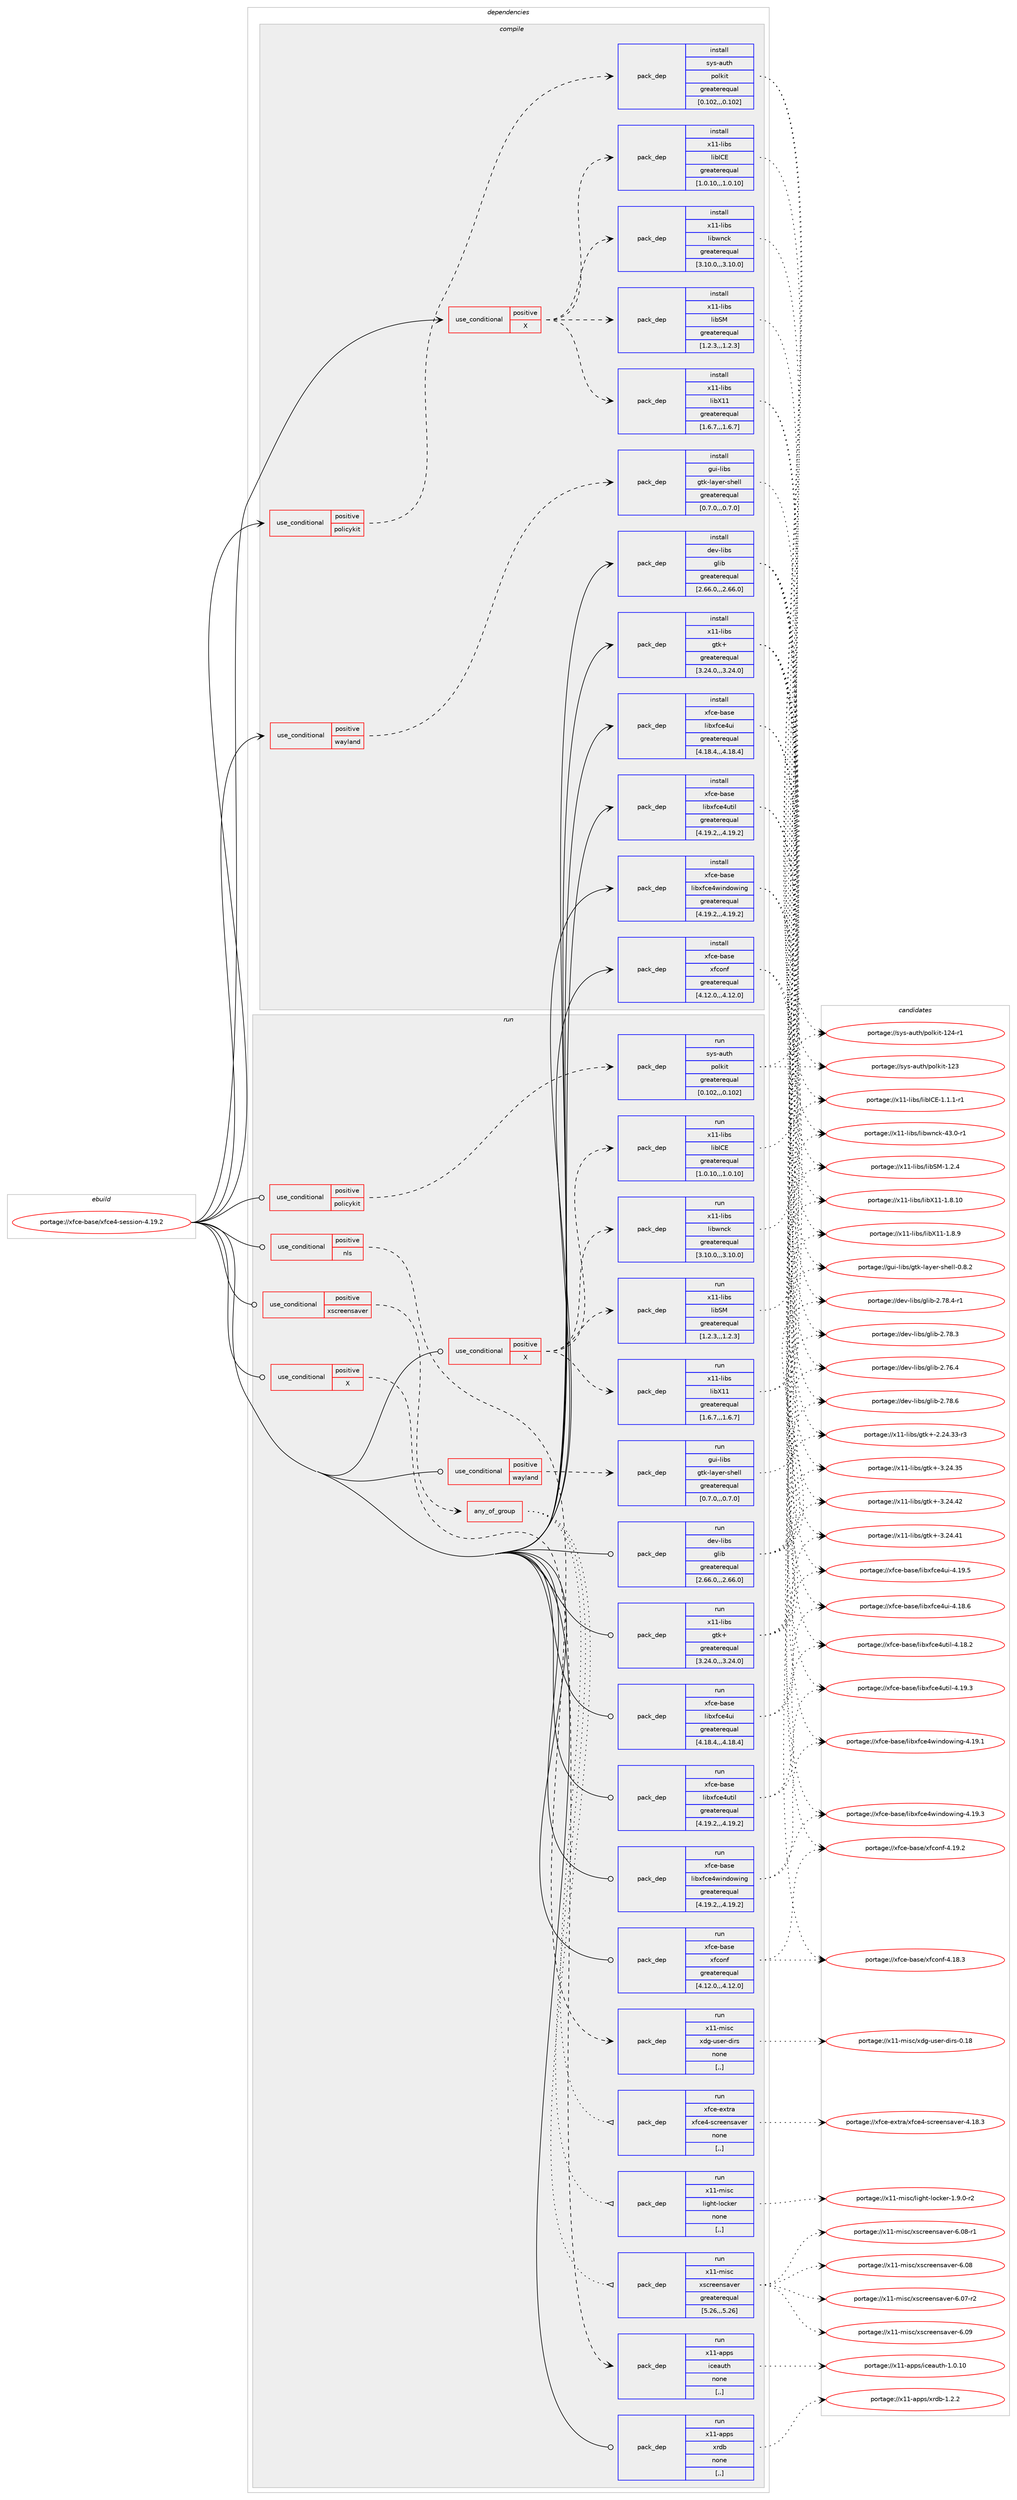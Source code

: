 digraph prolog {

# *************
# Graph options
# *************

newrank=true;
concentrate=true;
compound=true;
graph [rankdir=LR,fontname=Helvetica,fontsize=10,ranksep=1.5];#, ranksep=2.5, nodesep=0.2];
edge  [arrowhead=vee];
node  [fontname=Helvetica,fontsize=10];

# **********
# The ebuild
# **********

subgraph cluster_leftcol {
color=gray;
label=<<i>ebuild</i>>;
id [label="portage://xfce-base/xfce4-session-4.19.2", color=red, width=4, href="../xfce-base/xfce4-session-4.19.2.svg"];
}

# ****************
# The dependencies
# ****************

subgraph cluster_midcol {
color=gray;
label=<<i>dependencies</i>>;
subgraph cluster_compile {
fillcolor="#eeeeee";
style=filled;
label=<<i>compile</i>>;
subgraph cond124615 {
dependency473645 [label=<<TABLE BORDER="0" CELLBORDER="1" CELLSPACING="0" CELLPADDING="4"><TR><TD ROWSPAN="3" CELLPADDING="10">use_conditional</TD></TR><TR><TD>positive</TD></TR><TR><TD>X</TD></TR></TABLE>>, shape=none, color=red];
subgraph pack345580 {
dependency473646 [label=<<TABLE BORDER="0" CELLBORDER="1" CELLSPACING="0" CELLPADDING="4" WIDTH="220"><TR><TD ROWSPAN="6" CELLPADDING="30">pack_dep</TD></TR><TR><TD WIDTH="110">install</TD></TR><TR><TD>x11-libs</TD></TR><TR><TD>libICE</TD></TR><TR><TD>greaterequal</TD></TR><TR><TD>[1.0.10,,,1.0.10]</TD></TR></TABLE>>, shape=none, color=blue];
}
dependency473645:e -> dependency473646:w [weight=20,style="dashed",arrowhead="vee"];
subgraph pack345581 {
dependency473647 [label=<<TABLE BORDER="0" CELLBORDER="1" CELLSPACING="0" CELLPADDING="4" WIDTH="220"><TR><TD ROWSPAN="6" CELLPADDING="30">pack_dep</TD></TR><TR><TD WIDTH="110">install</TD></TR><TR><TD>x11-libs</TD></TR><TR><TD>libSM</TD></TR><TR><TD>greaterequal</TD></TR><TR><TD>[1.2.3,,,1.2.3]</TD></TR></TABLE>>, shape=none, color=blue];
}
dependency473645:e -> dependency473647:w [weight=20,style="dashed",arrowhead="vee"];
subgraph pack345582 {
dependency473648 [label=<<TABLE BORDER="0" CELLBORDER="1" CELLSPACING="0" CELLPADDING="4" WIDTH="220"><TR><TD ROWSPAN="6" CELLPADDING="30">pack_dep</TD></TR><TR><TD WIDTH="110">install</TD></TR><TR><TD>x11-libs</TD></TR><TR><TD>libX11</TD></TR><TR><TD>greaterequal</TD></TR><TR><TD>[1.6.7,,,1.6.7]</TD></TR></TABLE>>, shape=none, color=blue];
}
dependency473645:e -> dependency473648:w [weight=20,style="dashed",arrowhead="vee"];
subgraph pack345583 {
dependency473649 [label=<<TABLE BORDER="0" CELLBORDER="1" CELLSPACING="0" CELLPADDING="4" WIDTH="220"><TR><TD ROWSPAN="6" CELLPADDING="30">pack_dep</TD></TR><TR><TD WIDTH="110">install</TD></TR><TR><TD>x11-libs</TD></TR><TR><TD>libwnck</TD></TR><TR><TD>greaterequal</TD></TR><TR><TD>[3.10.0,,,3.10.0]</TD></TR></TABLE>>, shape=none, color=blue];
}
dependency473645:e -> dependency473649:w [weight=20,style="dashed",arrowhead="vee"];
}
id:e -> dependency473645:w [weight=20,style="solid",arrowhead="vee"];
subgraph cond124616 {
dependency473650 [label=<<TABLE BORDER="0" CELLBORDER="1" CELLSPACING="0" CELLPADDING="4"><TR><TD ROWSPAN="3" CELLPADDING="10">use_conditional</TD></TR><TR><TD>positive</TD></TR><TR><TD>policykit</TD></TR></TABLE>>, shape=none, color=red];
subgraph pack345584 {
dependency473651 [label=<<TABLE BORDER="0" CELLBORDER="1" CELLSPACING="0" CELLPADDING="4" WIDTH="220"><TR><TD ROWSPAN="6" CELLPADDING="30">pack_dep</TD></TR><TR><TD WIDTH="110">install</TD></TR><TR><TD>sys-auth</TD></TR><TR><TD>polkit</TD></TR><TR><TD>greaterequal</TD></TR><TR><TD>[0.102,,,0.102]</TD></TR></TABLE>>, shape=none, color=blue];
}
dependency473650:e -> dependency473651:w [weight=20,style="dashed",arrowhead="vee"];
}
id:e -> dependency473650:w [weight=20,style="solid",arrowhead="vee"];
subgraph cond124617 {
dependency473652 [label=<<TABLE BORDER="0" CELLBORDER="1" CELLSPACING="0" CELLPADDING="4"><TR><TD ROWSPAN="3" CELLPADDING="10">use_conditional</TD></TR><TR><TD>positive</TD></TR><TR><TD>wayland</TD></TR></TABLE>>, shape=none, color=red];
subgraph pack345585 {
dependency473653 [label=<<TABLE BORDER="0" CELLBORDER="1" CELLSPACING="0" CELLPADDING="4" WIDTH="220"><TR><TD ROWSPAN="6" CELLPADDING="30">pack_dep</TD></TR><TR><TD WIDTH="110">install</TD></TR><TR><TD>gui-libs</TD></TR><TR><TD>gtk-layer-shell</TD></TR><TR><TD>greaterequal</TD></TR><TR><TD>[0.7.0,,,0.7.0]</TD></TR></TABLE>>, shape=none, color=blue];
}
dependency473652:e -> dependency473653:w [weight=20,style="dashed",arrowhead="vee"];
}
id:e -> dependency473652:w [weight=20,style="solid",arrowhead="vee"];
subgraph pack345586 {
dependency473654 [label=<<TABLE BORDER="0" CELLBORDER="1" CELLSPACING="0" CELLPADDING="4" WIDTH="220"><TR><TD ROWSPAN="6" CELLPADDING="30">pack_dep</TD></TR><TR><TD WIDTH="110">install</TD></TR><TR><TD>dev-libs</TD></TR><TR><TD>glib</TD></TR><TR><TD>greaterequal</TD></TR><TR><TD>[2.66.0,,,2.66.0]</TD></TR></TABLE>>, shape=none, color=blue];
}
id:e -> dependency473654:w [weight=20,style="solid",arrowhead="vee"];
subgraph pack345587 {
dependency473655 [label=<<TABLE BORDER="0" CELLBORDER="1" CELLSPACING="0" CELLPADDING="4" WIDTH="220"><TR><TD ROWSPAN="6" CELLPADDING="30">pack_dep</TD></TR><TR><TD WIDTH="110">install</TD></TR><TR><TD>x11-libs</TD></TR><TR><TD>gtk+</TD></TR><TR><TD>greaterequal</TD></TR><TR><TD>[3.24.0,,,3.24.0]</TD></TR></TABLE>>, shape=none, color=blue];
}
id:e -> dependency473655:w [weight=20,style="solid",arrowhead="vee"];
subgraph pack345588 {
dependency473656 [label=<<TABLE BORDER="0" CELLBORDER="1" CELLSPACING="0" CELLPADDING="4" WIDTH="220"><TR><TD ROWSPAN="6" CELLPADDING="30">pack_dep</TD></TR><TR><TD WIDTH="110">install</TD></TR><TR><TD>xfce-base</TD></TR><TR><TD>libxfce4ui</TD></TR><TR><TD>greaterequal</TD></TR><TR><TD>[4.18.4,,,4.18.4]</TD></TR></TABLE>>, shape=none, color=blue];
}
id:e -> dependency473656:w [weight=20,style="solid",arrowhead="vee"];
subgraph pack345589 {
dependency473657 [label=<<TABLE BORDER="0" CELLBORDER="1" CELLSPACING="0" CELLPADDING="4" WIDTH="220"><TR><TD ROWSPAN="6" CELLPADDING="30">pack_dep</TD></TR><TR><TD WIDTH="110">install</TD></TR><TR><TD>xfce-base</TD></TR><TR><TD>libxfce4util</TD></TR><TR><TD>greaterequal</TD></TR><TR><TD>[4.19.2,,,4.19.2]</TD></TR></TABLE>>, shape=none, color=blue];
}
id:e -> dependency473657:w [weight=20,style="solid",arrowhead="vee"];
subgraph pack345590 {
dependency473658 [label=<<TABLE BORDER="0" CELLBORDER="1" CELLSPACING="0" CELLPADDING="4" WIDTH="220"><TR><TD ROWSPAN="6" CELLPADDING="30">pack_dep</TD></TR><TR><TD WIDTH="110">install</TD></TR><TR><TD>xfce-base</TD></TR><TR><TD>libxfce4windowing</TD></TR><TR><TD>greaterequal</TD></TR><TR><TD>[4.19.2,,,4.19.2]</TD></TR></TABLE>>, shape=none, color=blue];
}
id:e -> dependency473658:w [weight=20,style="solid",arrowhead="vee"];
subgraph pack345591 {
dependency473659 [label=<<TABLE BORDER="0" CELLBORDER="1" CELLSPACING="0" CELLPADDING="4" WIDTH="220"><TR><TD ROWSPAN="6" CELLPADDING="30">pack_dep</TD></TR><TR><TD WIDTH="110">install</TD></TR><TR><TD>xfce-base</TD></TR><TR><TD>xfconf</TD></TR><TR><TD>greaterequal</TD></TR><TR><TD>[4.12.0,,,4.12.0]</TD></TR></TABLE>>, shape=none, color=blue];
}
id:e -> dependency473659:w [weight=20,style="solid",arrowhead="vee"];
}
subgraph cluster_compileandrun {
fillcolor="#eeeeee";
style=filled;
label=<<i>compile and run</i>>;
}
subgraph cluster_run {
fillcolor="#eeeeee";
style=filled;
label=<<i>run</i>>;
subgraph cond124618 {
dependency473660 [label=<<TABLE BORDER="0" CELLBORDER="1" CELLSPACING="0" CELLPADDING="4"><TR><TD ROWSPAN="3" CELLPADDING="10">use_conditional</TD></TR><TR><TD>positive</TD></TR><TR><TD>X</TD></TR></TABLE>>, shape=none, color=red];
subgraph pack345592 {
dependency473661 [label=<<TABLE BORDER="0" CELLBORDER="1" CELLSPACING="0" CELLPADDING="4" WIDTH="220"><TR><TD ROWSPAN="6" CELLPADDING="30">pack_dep</TD></TR><TR><TD WIDTH="110">run</TD></TR><TR><TD>x11-apps</TD></TR><TR><TD>iceauth</TD></TR><TR><TD>none</TD></TR><TR><TD>[,,]</TD></TR></TABLE>>, shape=none, color=blue];
}
dependency473660:e -> dependency473661:w [weight=20,style="dashed",arrowhead="vee"];
}
id:e -> dependency473660:w [weight=20,style="solid",arrowhead="odot"];
subgraph cond124619 {
dependency473662 [label=<<TABLE BORDER="0" CELLBORDER="1" CELLSPACING="0" CELLPADDING="4"><TR><TD ROWSPAN="3" CELLPADDING="10">use_conditional</TD></TR><TR><TD>positive</TD></TR><TR><TD>X</TD></TR></TABLE>>, shape=none, color=red];
subgraph pack345593 {
dependency473663 [label=<<TABLE BORDER="0" CELLBORDER="1" CELLSPACING="0" CELLPADDING="4" WIDTH="220"><TR><TD ROWSPAN="6" CELLPADDING="30">pack_dep</TD></TR><TR><TD WIDTH="110">run</TD></TR><TR><TD>x11-libs</TD></TR><TR><TD>libICE</TD></TR><TR><TD>greaterequal</TD></TR><TR><TD>[1.0.10,,,1.0.10]</TD></TR></TABLE>>, shape=none, color=blue];
}
dependency473662:e -> dependency473663:w [weight=20,style="dashed",arrowhead="vee"];
subgraph pack345594 {
dependency473664 [label=<<TABLE BORDER="0" CELLBORDER="1" CELLSPACING="0" CELLPADDING="4" WIDTH="220"><TR><TD ROWSPAN="6" CELLPADDING="30">pack_dep</TD></TR><TR><TD WIDTH="110">run</TD></TR><TR><TD>x11-libs</TD></TR><TR><TD>libSM</TD></TR><TR><TD>greaterequal</TD></TR><TR><TD>[1.2.3,,,1.2.3]</TD></TR></TABLE>>, shape=none, color=blue];
}
dependency473662:e -> dependency473664:w [weight=20,style="dashed",arrowhead="vee"];
subgraph pack345595 {
dependency473665 [label=<<TABLE BORDER="0" CELLBORDER="1" CELLSPACING="0" CELLPADDING="4" WIDTH="220"><TR><TD ROWSPAN="6" CELLPADDING="30">pack_dep</TD></TR><TR><TD WIDTH="110">run</TD></TR><TR><TD>x11-libs</TD></TR><TR><TD>libX11</TD></TR><TR><TD>greaterequal</TD></TR><TR><TD>[1.6.7,,,1.6.7]</TD></TR></TABLE>>, shape=none, color=blue];
}
dependency473662:e -> dependency473665:w [weight=20,style="dashed",arrowhead="vee"];
subgraph pack345596 {
dependency473666 [label=<<TABLE BORDER="0" CELLBORDER="1" CELLSPACING="0" CELLPADDING="4" WIDTH="220"><TR><TD ROWSPAN="6" CELLPADDING="30">pack_dep</TD></TR><TR><TD WIDTH="110">run</TD></TR><TR><TD>x11-libs</TD></TR><TR><TD>libwnck</TD></TR><TR><TD>greaterequal</TD></TR><TR><TD>[3.10.0,,,3.10.0]</TD></TR></TABLE>>, shape=none, color=blue];
}
dependency473662:e -> dependency473666:w [weight=20,style="dashed",arrowhead="vee"];
}
id:e -> dependency473662:w [weight=20,style="solid",arrowhead="odot"];
subgraph cond124620 {
dependency473667 [label=<<TABLE BORDER="0" CELLBORDER="1" CELLSPACING="0" CELLPADDING="4"><TR><TD ROWSPAN="3" CELLPADDING="10">use_conditional</TD></TR><TR><TD>positive</TD></TR><TR><TD>nls</TD></TR></TABLE>>, shape=none, color=red];
subgraph pack345597 {
dependency473668 [label=<<TABLE BORDER="0" CELLBORDER="1" CELLSPACING="0" CELLPADDING="4" WIDTH="220"><TR><TD ROWSPAN="6" CELLPADDING="30">pack_dep</TD></TR><TR><TD WIDTH="110">run</TD></TR><TR><TD>x11-misc</TD></TR><TR><TD>xdg-user-dirs</TD></TR><TR><TD>none</TD></TR><TR><TD>[,,]</TD></TR></TABLE>>, shape=none, color=blue];
}
dependency473667:e -> dependency473668:w [weight=20,style="dashed",arrowhead="vee"];
}
id:e -> dependency473667:w [weight=20,style="solid",arrowhead="odot"];
subgraph cond124621 {
dependency473669 [label=<<TABLE BORDER="0" CELLBORDER="1" CELLSPACING="0" CELLPADDING="4"><TR><TD ROWSPAN="3" CELLPADDING="10">use_conditional</TD></TR><TR><TD>positive</TD></TR><TR><TD>policykit</TD></TR></TABLE>>, shape=none, color=red];
subgraph pack345598 {
dependency473670 [label=<<TABLE BORDER="0" CELLBORDER="1" CELLSPACING="0" CELLPADDING="4" WIDTH="220"><TR><TD ROWSPAN="6" CELLPADDING="30">pack_dep</TD></TR><TR><TD WIDTH="110">run</TD></TR><TR><TD>sys-auth</TD></TR><TR><TD>polkit</TD></TR><TR><TD>greaterequal</TD></TR><TR><TD>[0.102,,,0.102]</TD></TR></TABLE>>, shape=none, color=blue];
}
dependency473669:e -> dependency473670:w [weight=20,style="dashed",arrowhead="vee"];
}
id:e -> dependency473669:w [weight=20,style="solid",arrowhead="odot"];
subgraph cond124622 {
dependency473671 [label=<<TABLE BORDER="0" CELLBORDER="1" CELLSPACING="0" CELLPADDING="4"><TR><TD ROWSPAN="3" CELLPADDING="10">use_conditional</TD></TR><TR><TD>positive</TD></TR><TR><TD>wayland</TD></TR></TABLE>>, shape=none, color=red];
subgraph pack345599 {
dependency473672 [label=<<TABLE BORDER="0" CELLBORDER="1" CELLSPACING="0" CELLPADDING="4" WIDTH="220"><TR><TD ROWSPAN="6" CELLPADDING="30">pack_dep</TD></TR><TR><TD WIDTH="110">run</TD></TR><TR><TD>gui-libs</TD></TR><TR><TD>gtk-layer-shell</TD></TR><TR><TD>greaterequal</TD></TR><TR><TD>[0.7.0,,,0.7.0]</TD></TR></TABLE>>, shape=none, color=blue];
}
dependency473671:e -> dependency473672:w [weight=20,style="dashed",arrowhead="vee"];
}
id:e -> dependency473671:w [weight=20,style="solid",arrowhead="odot"];
subgraph cond124623 {
dependency473673 [label=<<TABLE BORDER="0" CELLBORDER="1" CELLSPACING="0" CELLPADDING="4"><TR><TD ROWSPAN="3" CELLPADDING="10">use_conditional</TD></TR><TR><TD>positive</TD></TR><TR><TD>xscreensaver</TD></TR></TABLE>>, shape=none, color=red];
subgraph any3197 {
dependency473674 [label=<<TABLE BORDER="0" CELLBORDER="1" CELLSPACING="0" CELLPADDING="4"><TR><TD CELLPADDING="10">any_of_group</TD></TR></TABLE>>, shape=none, color=red];subgraph pack345600 {
dependency473675 [label=<<TABLE BORDER="0" CELLBORDER="1" CELLSPACING="0" CELLPADDING="4" WIDTH="220"><TR><TD ROWSPAN="6" CELLPADDING="30">pack_dep</TD></TR><TR><TD WIDTH="110">run</TD></TR><TR><TD>xfce-extra</TD></TR><TR><TD>xfce4-screensaver</TD></TR><TR><TD>none</TD></TR><TR><TD>[,,]</TD></TR></TABLE>>, shape=none, color=blue];
}
dependency473674:e -> dependency473675:w [weight=20,style="dotted",arrowhead="oinv"];
subgraph pack345601 {
dependency473676 [label=<<TABLE BORDER="0" CELLBORDER="1" CELLSPACING="0" CELLPADDING="4" WIDTH="220"><TR><TD ROWSPAN="6" CELLPADDING="30">pack_dep</TD></TR><TR><TD WIDTH="110">run</TD></TR><TR><TD>x11-misc</TD></TR><TR><TD>xscreensaver</TD></TR><TR><TD>greaterequal</TD></TR><TR><TD>[5.26,,,5.26]</TD></TR></TABLE>>, shape=none, color=blue];
}
dependency473674:e -> dependency473676:w [weight=20,style="dotted",arrowhead="oinv"];
subgraph pack345602 {
dependency473677 [label=<<TABLE BORDER="0" CELLBORDER="1" CELLSPACING="0" CELLPADDING="4" WIDTH="220"><TR><TD ROWSPAN="6" CELLPADDING="30">pack_dep</TD></TR><TR><TD WIDTH="110">run</TD></TR><TR><TD>x11-misc</TD></TR><TR><TD>light-locker</TD></TR><TR><TD>none</TD></TR><TR><TD>[,,]</TD></TR></TABLE>>, shape=none, color=blue];
}
dependency473674:e -> dependency473677:w [weight=20,style="dotted",arrowhead="oinv"];
}
dependency473673:e -> dependency473674:w [weight=20,style="dashed",arrowhead="vee"];
}
id:e -> dependency473673:w [weight=20,style="solid",arrowhead="odot"];
subgraph pack345603 {
dependency473678 [label=<<TABLE BORDER="0" CELLBORDER="1" CELLSPACING="0" CELLPADDING="4" WIDTH="220"><TR><TD ROWSPAN="6" CELLPADDING="30">pack_dep</TD></TR><TR><TD WIDTH="110">run</TD></TR><TR><TD>dev-libs</TD></TR><TR><TD>glib</TD></TR><TR><TD>greaterequal</TD></TR><TR><TD>[2.66.0,,,2.66.0]</TD></TR></TABLE>>, shape=none, color=blue];
}
id:e -> dependency473678:w [weight=20,style="solid",arrowhead="odot"];
subgraph pack345604 {
dependency473679 [label=<<TABLE BORDER="0" CELLBORDER="1" CELLSPACING="0" CELLPADDING="4" WIDTH="220"><TR><TD ROWSPAN="6" CELLPADDING="30">pack_dep</TD></TR><TR><TD WIDTH="110">run</TD></TR><TR><TD>x11-apps</TD></TR><TR><TD>xrdb</TD></TR><TR><TD>none</TD></TR><TR><TD>[,,]</TD></TR></TABLE>>, shape=none, color=blue];
}
id:e -> dependency473679:w [weight=20,style="solid",arrowhead="odot"];
subgraph pack345605 {
dependency473680 [label=<<TABLE BORDER="0" CELLBORDER="1" CELLSPACING="0" CELLPADDING="4" WIDTH="220"><TR><TD ROWSPAN="6" CELLPADDING="30">pack_dep</TD></TR><TR><TD WIDTH="110">run</TD></TR><TR><TD>x11-libs</TD></TR><TR><TD>gtk+</TD></TR><TR><TD>greaterequal</TD></TR><TR><TD>[3.24.0,,,3.24.0]</TD></TR></TABLE>>, shape=none, color=blue];
}
id:e -> dependency473680:w [weight=20,style="solid",arrowhead="odot"];
subgraph pack345606 {
dependency473681 [label=<<TABLE BORDER="0" CELLBORDER="1" CELLSPACING="0" CELLPADDING="4" WIDTH="220"><TR><TD ROWSPAN="6" CELLPADDING="30">pack_dep</TD></TR><TR><TD WIDTH="110">run</TD></TR><TR><TD>xfce-base</TD></TR><TR><TD>libxfce4ui</TD></TR><TR><TD>greaterequal</TD></TR><TR><TD>[4.18.4,,,4.18.4]</TD></TR></TABLE>>, shape=none, color=blue];
}
id:e -> dependency473681:w [weight=20,style="solid",arrowhead="odot"];
subgraph pack345607 {
dependency473682 [label=<<TABLE BORDER="0" CELLBORDER="1" CELLSPACING="0" CELLPADDING="4" WIDTH="220"><TR><TD ROWSPAN="6" CELLPADDING="30">pack_dep</TD></TR><TR><TD WIDTH="110">run</TD></TR><TR><TD>xfce-base</TD></TR><TR><TD>libxfce4util</TD></TR><TR><TD>greaterequal</TD></TR><TR><TD>[4.19.2,,,4.19.2]</TD></TR></TABLE>>, shape=none, color=blue];
}
id:e -> dependency473682:w [weight=20,style="solid",arrowhead="odot"];
subgraph pack345608 {
dependency473683 [label=<<TABLE BORDER="0" CELLBORDER="1" CELLSPACING="0" CELLPADDING="4" WIDTH="220"><TR><TD ROWSPAN="6" CELLPADDING="30">pack_dep</TD></TR><TR><TD WIDTH="110">run</TD></TR><TR><TD>xfce-base</TD></TR><TR><TD>libxfce4windowing</TD></TR><TR><TD>greaterequal</TD></TR><TR><TD>[4.19.2,,,4.19.2]</TD></TR></TABLE>>, shape=none, color=blue];
}
id:e -> dependency473683:w [weight=20,style="solid",arrowhead="odot"];
subgraph pack345609 {
dependency473684 [label=<<TABLE BORDER="0" CELLBORDER="1" CELLSPACING="0" CELLPADDING="4" WIDTH="220"><TR><TD ROWSPAN="6" CELLPADDING="30">pack_dep</TD></TR><TR><TD WIDTH="110">run</TD></TR><TR><TD>xfce-base</TD></TR><TR><TD>xfconf</TD></TR><TR><TD>greaterequal</TD></TR><TR><TD>[4.12.0,,,4.12.0]</TD></TR></TABLE>>, shape=none, color=blue];
}
id:e -> dependency473684:w [weight=20,style="solid",arrowhead="odot"];
}
}

# **************
# The candidates
# **************

subgraph cluster_choices {
rank=same;
color=gray;
label=<<i>candidates</i>>;

subgraph choice345580 {
color=black;
nodesep=1;
choice1204949451081059811547108105987367694549464946494511449 [label="portage://x11-libs/libICE-1.1.1-r1", color=red, width=4,href="../x11-libs/libICE-1.1.1-r1.svg"];
dependency473646:e -> choice1204949451081059811547108105987367694549464946494511449:w [style=dotted,weight="100"];
}
subgraph choice345581 {
color=black;
nodesep=1;
choice1204949451081059811547108105988377454946504652 [label="portage://x11-libs/libSM-1.2.4", color=red, width=4,href="../x11-libs/libSM-1.2.4.svg"];
dependency473647:e -> choice1204949451081059811547108105988377454946504652:w [style=dotted,weight="100"];
}
subgraph choice345582 {
color=black;
nodesep=1;
choice12049494510810598115471081059888494945494656464948 [label="portage://x11-libs/libX11-1.8.10", color=red, width=4,href="../x11-libs/libX11-1.8.10.svg"];
choice120494945108105981154710810598884949454946564657 [label="portage://x11-libs/libX11-1.8.9", color=red, width=4,href="../x11-libs/libX11-1.8.9.svg"];
dependency473648:e -> choice12049494510810598115471081059888494945494656464948:w [style=dotted,weight="100"];
dependency473648:e -> choice120494945108105981154710810598884949454946564657:w [style=dotted,weight="100"];
}
subgraph choice345583 {
color=black;
nodesep=1;
choice1204949451081059811547108105981191109910745525146484511449 [label="portage://x11-libs/libwnck-43.0-r1", color=red, width=4,href="../x11-libs/libwnck-43.0-r1.svg"];
dependency473649:e -> choice1204949451081059811547108105981191109910745525146484511449:w [style=dotted,weight="100"];
}
subgraph choice345584 {
color=black;
nodesep=1;
choice115121115459711711610447112111108107105116454950524511449 [label="portage://sys-auth/polkit-124-r1", color=red, width=4,href="../sys-auth/polkit-124-r1.svg"];
choice11512111545971171161044711211110810710511645495051 [label="portage://sys-auth/polkit-123", color=red, width=4,href="../sys-auth/polkit-123.svg"];
dependency473651:e -> choice115121115459711711610447112111108107105116454950524511449:w [style=dotted,weight="100"];
dependency473651:e -> choice11512111545971171161044711211110810710511645495051:w [style=dotted,weight="100"];
}
subgraph choice345585 {
color=black;
nodesep=1;
choice103117105451081059811547103116107451089712110111445115104101108108454846564650 [label="portage://gui-libs/gtk-layer-shell-0.8.2", color=red, width=4,href="../gui-libs/gtk-layer-shell-0.8.2.svg"];
dependency473653:e -> choice103117105451081059811547103116107451089712110111445115104101108108454846564650:w [style=dotted,weight="100"];
}
subgraph choice345586 {
color=black;
nodesep=1;
choice1001011184510810598115471031081059845504655564654 [label="portage://dev-libs/glib-2.78.6", color=red, width=4,href="../dev-libs/glib-2.78.6.svg"];
choice10010111845108105981154710310810598455046555646524511449 [label="portage://dev-libs/glib-2.78.4-r1", color=red, width=4,href="../dev-libs/glib-2.78.4-r1.svg"];
choice1001011184510810598115471031081059845504655564651 [label="portage://dev-libs/glib-2.78.3", color=red, width=4,href="../dev-libs/glib-2.78.3.svg"];
choice1001011184510810598115471031081059845504655544652 [label="portage://dev-libs/glib-2.76.4", color=red, width=4,href="../dev-libs/glib-2.76.4.svg"];
dependency473654:e -> choice1001011184510810598115471031081059845504655564654:w [style=dotted,weight="100"];
dependency473654:e -> choice10010111845108105981154710310810598455046555646524511449:w [style=dotted,weight="100"];
dependency473654:e -> choice1001011184510810598115471031081059845504655564651:w [style=dotted,weight="100"];
dependency473654:e -> choice1001011184510810598115471031081059845504655544652:w [style=dotted,weight="100"];
}
subgraph choice345587 {
color=black;
nodesep=1;
choice1204949451081059811547103116107434551465052465250 [label="portage://x11-libs/gtk+-3.24.42", color=red, width=4,href="../x11-libs/gtk+-3.24.42.svg"];
choice1204949451081059811547103116107434551465052465249 [label="portage://x11-libs/gtk+-3.24.41", color=red, width=4,href="../x11-libs/gtk+-3.24.41.svg"];
choice1204949451081059811547103116107434551465052465153 [label="portage://x11-libs/gtk+-3.24.35", color=red, width=4,href="../x11-libs/gtk+-3.24.35.svg"];
choice12049494510810598115471031161074345504650524651514511451 [label="portage://x11-libs/gtk+-2.24.33-r3", color=red, width=4,href="../x11-libs/gtk+-2.24.33-r3.svg"];
dependency473655:e -> choice1204949451081059811547103116107434551465052465250:w [style=dotted,weight="100"];
dependency473655:e -> choice1204949451081059811547103116107434551465052465249:w [style=dotted,weight="100"];
dependency473655:e -> choice1204949451081059811547103116107434551465052465153:w [style=dotted,weight="100"];
dependency473655:e -> choice12049494510810598115471031161074345504650524651514511451:w [style=dotted,weight="100"];
}
subgraph choice345588 {
color=black;
nodesep=1;
choice120102991014598971151014710810598120102991015211710545524649574653 [label="portage://xfce-base/libxfce4ui-4.19.5", color=red, width=4,href="../xfce-base/libxfce4ui-4.19.5.svg"];
choice120102991014598971151014710810598120102991015211710545524649564654 [label="portage://xfce-base/libxfce4ui-4.18.6", color=red, width=4,href="../xfce-base/libxfce4ui-4.18.6.svg"];
dependency473656:e -> choice120102991014598971151014710810598120102991015211710545524649574653:w [style=dotted,weight="100"];
dependency473656:e -> choice120102991014598971151014710810598120102991015211710545524649564654:w [style=dotted,weight="100"];
}
subgraph choice345589 {
color=black;
nodesep=1;
choice120102991014598971151014710810598120102991015211711610510845524649574651 [label="portage://xfce-base/libxfce4util-4.19.3", color=red, width=4,href="../xfce-base/libxfce4util-4.19.3.svg"];
choice120102991014598971151014710810598120102991015211711610510845524649564650 [label="portage://xfce-base/libxfce4util-4.18.2", color=red, width=4,href="../xfce-base/libxfce4util-4.18.2.svg"];
dependency473657:e -> choice120102991014598971151014710810598120102991015211711610510845524649574651:w [style=dotted,weight="100"];
dependency473657:e -> choice120102991014598971151014710810598120102991015211711610510845524649564650:w [style=dotted,weight="100"];
}
subgraph choice345590 {
color=black;
nodesep=1;
choice120102991014598971151014710810598120102991015211910511010011111910511010345524649574651 [label="portage://xfce-base/libxfce4windowing-4.19.3", color=red, width=4,href="../xfce-base/libxfce4windowing-4.19.3.svg"];
choice120102991014598971151014710810598120102991015211910511010011111910511010345524649574649 [label="portage://xfce-base/libxfce4windowing-4.19.1", color=red, width=4,href="../xfce-base/libxfce4windowing-4.19.1.svg"];
dependency473658:e -> choice120102991014598971151014710810598120102991015211910511010011111910511010345524649574651:w [style=dotted,weight="100"];
dependency473658:e -> choice120102991014598971151014710810598120102991015211910511010011111910511010345524649574649:w [style=dotted,weight="100"];
}
subgraph choice345591 {
color=black;
nodesep=1;
choice12010299101459897115101471201029911111010245524649574650 [label="portage://xfce-base/xfconf-4.19.2", color=red, width=4,href="../xfce-base/xfconf-4.19.2.svg"];
choice12010299101459897115101471201029911111010245524649564651 [label="portage://xfce-base/xfconf-4.18.3", color=red, width=4,href="../xfce-base/xfconf-4.18.3.svg"];
dependency473659:e -> choice12010299101459897115101471201029911111010245524649574650:w [style=dotted,weight="100"];
dependency473659:e -> choice12010299101459897115101471201029911111010245524649564651:w [style=dotted,weight="100"];
}
subgraph choice345592 {
color=black;
nodesep=1;
choice1204949459711211211547105991019711711610445494648464948 [label="portage://x11-apps/iceauth-1.0.10", color=red, width=4,href="../x11-apps/iceauth-1.0.10.svg"];
dependency473661:e -> choice1204949459711211211547105991019711711610445494648464948:w [style=dotted,weight="100"];
}
subgraph choice345593 {
color=black;
nodesep=1;
choice1204949451081059811547108105987367694549464946494511449 [label="portage://x11-libs/libICE-1.1.1-r1", color=red, width=4,href="../x11-libs/libICE-1.1.1-r1.svg"];
dependency473663:e -> choice1204949451081059811547108105987367694549464946494511449:w [style=dotted,weight="100"];
}
subgraph choice345594 {
color=black;
nodesep=1;
choice1204949451081059811547108105988377454946504652 [label="portage://x11-libs/libSM-1.2.4", color=red, width=4,href="../x11-libs/libSM-1.2.4.svg"];
dependency473664:e -> choice1204949451081059811547108105988377454946504652:w [style=dotted,weight="100"];
}
subgraph choice345595 {
color=black;
nodesep=1;
choice12049494510810598115471081059888494945494656464948 [label="portage://x11-libs/libX11-1.8.10", color=red, width=4,href="../x11-libs/libX11-1.8.10.svg"];
choice120494945108105981154710810598884949454946564657 [label="portage://x11-libs/libX11-1.8.9", color=red, width=4,href="../x11-libs/libX11-1.8.9.svg"];
dependency473665:e -> choice12049494510810598115471081059888494945494656464948:w [style=dotted,weight="100"];
dependency473665:e -> choice120494945108105981154710810598884949454946564657:w [style=dotted,weight="100"];
}
subgraph choice345596 {
color=black;
nodesep=1;
choice1204949451081059811547108105981191109910745525146484511449 [label="portage://x11-libs/libwnck-43.0-r1", color=red, width=4,href="../x11-libs/libwnck-43.0-r1.svg"];
dependency473666:e -> choice1204949451081059811547108105981191109910745525146484511449:w [style=dotted,weight="100"];
}
subgraph choice345597 {
color=black;
nodesep=1;
choice120494945109105115994712010010345117115101114451001051141154548464956 [label="portage://x11-misc/xdg-user-dirs-0.18", color=red, width=4,href="../x11-misc/xdg-user-dirs-0.18.svg"];
dependency473668:e -> choice120494945109105115994712010010345117115101114451001051141154548464956:w [style=dotted,weight="100"];
}
subgraph choice345598 {
color=black;
nodesep=1;
choice115121115459711711610447112111108107105116454950524511449 [label="portage://sys-auth/polkit-124-r1", color=red, width=4,href="../sys-auth/polkit-124-r1.svg"];
choice11512111545971171161044711211110810710511645495051 [label="portage://sys-auth/polkit-123", color=red, width=4,href="../sys-auth/polkit-123.svg"];
dependency473670:e -> choice115121115459711711610447112111108107105116454950524511449:w [style=dotted,weight="100"];
dependency473670:e -> choice11512111545971171161044711211110810710511645495051:w [style=dotted,weight="100"];
}
subgraph choice345599 {
color=black;
nodesep=1;
choice103117105451081059811547103116107451089712110111445115104101108108454846564650 [label="portage://gui-libs/gtk-layer-shell-0.8.2", color=red, width=4,href="../gui-libs/gtk-layer-shell-0.8.2.svg"];
dependency473672:e -> choice103117105451081059811547103116107451089712110111445115104101108108454846564650:w [style=dotted,weight="100"];
}
subgraph choice345600 {
color=black;
nodesep=1;
choice12010299101451011201161149747120102991015245115991141011011101159711810111445524649564651 [label="portage://xfce-extra/xfce4-screensaver-4.18.3", color=red, width=4,href="../xfce-extra/xfce4-screensaver-4.18.3.svg"];
dependency473675:e -> choice12010299101451011201161149747120102991015245115991141011011101159711810111445524649564651:w [style=dotted,weight="100"];
}
subgraph choice345601 {
color=black;
nodesep=1;
choice120494945109105115994712011599114101101110115971181011144554464857 [label="portage://x11-misc/xscreensaver-6.09", color=red, width=4,href="../x11-misc/xscreensaver-6.09.svg"];
choice1204949451091051159947120115991141011011101159711810111445544648564511449 [label="portage://x11-misc/xscreensaver-6.08-r1", color=red, width=4,href="../x11-misc/xscreensaver-6.08-r1.svg"];
choice120494945109105115994712011599114101101110115971181011144554464856 [label="portage://x11-misc/xscreensaver-6.08", color=red, width=4,href="../x11-misc/xscreensaver-6.08.svg"];
choice1204949451091051159947120115991141011011101159711810111445544648554511450 [label="portage://x11-misc/xscreensaver-6.07-r2", color=red, width=4,href="../x11-misc/xscreensaver-6.07-r2.svg"];
dependency473676:e -> choice120494945109105115994712011599114101101110115971181011144554464857:w [style=dotted,weight="100"];
dependency473676:e -> choice1204949451091051159947120115991141011011101159711810111445544648564511449:w [style=dotted,weight="100"];
dependency473676:e -> choice120494945109105115994712011599114101101110115971181011144554464856:w [style=dotted,weight="100"];
dependency473676:e -> choice1204949451091051159947120115991141011011101159711810111445544648554511450:w [style=dotted,weight="100"];
}
subgraph choice345602 {
color=black;
nodesep=1;
choice120494945109105115994710810510310411645108111991071011144549465746484511450 [label="portage://x11-misc/light-locker-1.9.0-r2", color=red, width=4,href="../x11-misc/light-locker-1.9.0-r2.svg"];
dependency473677:e -> choice120494945109105115994710810510310411645108111991071011144549465746484511450:w [style=dotted,weight="100"];
}
subgraph choice345603 {
color=black;
nodesep=1;
choice1001011184510810598115471031081059845504655564654 [label="portage://dev-libs/glib-2.78.6", color=red, width=4,href="../dev-libs/glib-2.78.6.svg"];
choice10010111845108105981154710310810598455046555646524511449 [label="portage://dev-libs/glib-2.78.4-r1", color=red, width=4,href="../dev-libs/glib-2.78.4-r1.svg"];
choice1001011184510810598115471031081059845504655564651 [label="portage://dev-libs/glib-2.78.3", color=red, width=4,href="../dev-libs/glib-2.78.3.svg"];
choice1001011184510810598115471031081059845504655544652 [label="portage://dev-libs/glib-2.76.4", color=red, width=4,href="../dev-libs/glib-2.76.4.svg"];
dependency473678:e -> choice1001011184510810598115471031081059845504655564654:w [style=dotted,weight="100"];
dependency473678:e -> choice10010111845108105981154710310810598455046555646524511449:w [style=dotted,weight="100"];
dependency473678:e -> choice1001011184510810598115471031081059845504655564651:w [style=dotted,weight="100"];
dependency473678:e -> choice1001011184510810598115471031081059845504655544652:w [style=dotted,weight="100"];
}
subgraph choice345604 {
color=black;
nodesep=1;
choice120494945971121121154712011410098454946504650 [label="portage://x11-apps/xrdb-1.2.2", color=red, width=4,href="../x11-apps/xrdb-1.2.2.svg"];
dependency473679:e -> choice120494945971121121154712011410098454946504650:w [style=dotted,weight="100"];
}
subgraph choice345605 {
color=black;
nodesep=1;
choice1204949451081059811547103116107434551465052465250 [label="portage://x11-libs/gtk+-3.24.42", color=red, width=4,href="../x11-libs/gtk+-3.24.42.svg"];
choice1204949451081059811547103116107434551465052465249 [label="portage://x11-libs/gtk+-3.24.41", color=red, width=4,href="../x11-libs/gtk+-3.24.41.svg"];
choice1204949451081059811547103116107434551465052465153 [label="portage://x11-libs/gtk+-3.24.35", color=red, width=4,href="../x11-libs/gtk+-3.24.35.svg"];
choice12049494510810598115471031161074345504650524651514511451 [label="portage://x11-libs/gtk+-2.24.33-r3", color=red, width=4,href="../x11-libs/gtk+-2.24.33-r3.svg"];
dependency473680:e -> choice1204949451081059811547103116107434551465052465250:w [style=dotted,weight="100"];
dependency473680:e -> choice1204949451081059811547103116107434551465052465249:w [style=dotted,weight="100"];
dependency473680:e -> choice1204949451081059811547103116107434551465052465153:w [style=dotted,weight="100"];
dependency473680:e -> choice12049494510810598115471031161074345504650524651514511451:w [style=dotted,weight="100"];
}
subgraph choice345606 {
color=black;
nodesep=1;
choice120102991014598971151014710810598120102991015211710545524649574653 [label="portage://xfce-base/libxfce4ui-4.19.5", color=red, width=4,href="../xfce-base/libxfce4ui-4.19.5.svg"];
choice120102991014598971151014710810598120102991015211710545524649564654 [label="portage://xfce-base/libxfce4ui-4.18.6", color=red, width=4,href="../xfce-base/libxfce4ui-4.18.6.svg"];
dependency473681:e -> choice120102991014598971151014710810598120102991015211710545524649574653:w [style=dotted,weight="100"];
dependency473681:e -> choice120102991014598971151014710810598120102991015211710545524649564654:w [style=dotted,weight="100"];
}
subgraph choice345607 {
color=black;
nodesep=1;
choice120102991014598971151014710810598120102991015211711610510845524649574651 [label="portage://xfce-base/libxfce4util-4.19.3", color=red, width=4,href="../xfce-base/libxfce4util-4.19.3.svg"];
choice120102991014598971151014710810598120102991015211711610510845524649564650 [label="portage://xfce-base/libxfce4util-4.18.2", color=red, width=4,href="../xfce-base/libxfce4util-4.18.2.svg"];
dependency473682:e -> choice120102991014598971151014710810598120102991015211711610510845524649574651:w [style=dotted,weight="100"];
dependency473682:e -> choice120102991014598971151014710810598120102991015211711610510845524649564650:w [style=dotted,weight="100"];
}
subgraph choice345608 {
color=black;
nodesep=1;
choice120102991014598971151014710810598120102991015211910511010011111910511010345524649574651 [label="portage://xfce-base/libxfce4windowing-4.19.3", color=red, width=4,href="../xfce-base/libxfce4windowing-4.19.3.svg"];
choice120102991014598971151014710810598120102991015211910511010011111910511010345524649574649 [label="portage://xfce-base/libxfce4windowing-4.19.1", color=red, width=4,href="../xfce-base/libxfce4windowing-4.19.1.svg"];
dependency473683:e -> choice120102991014598971151014710810598120102991015211910511010011111910511010345524649574651:w [style=dotted,weight="100"];
dependency473683:e -> choice120102991014598971151014710810598120102991015211910511010011111910511010345524649574649:w [style=dotted,weight="100"];
}
subgraph choice345609 {
color=black;
nodesep=1;
choice12010299101459897115101471201029911111010245524649574650 [label="portage://xfce-base/xfconf-4.19.2", color=red, width=4,href="../xfce-base/xfconf-4.19.2.svg"];
choice12010299101459897115101471201029911111010245524649564651 [label="portage://xfce-base/xfconf-4.18.3", color=red, width=4,href="../xfce-base/xfconf-4.18.3.svg"];
dependency473684:e -> choice12010299101459897115101471201029911111010245524649574650:w [style=dotted,weight="100"];
dependency473684:e -> choice12010299101459897115101471201029911111010245524649564651:w [style=dotted,weight="100"];
}
}

}
